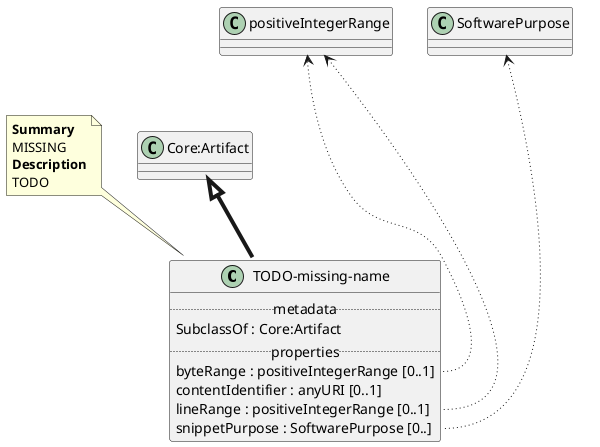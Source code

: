 @startuml
class TODO-missing-name {
.. metadata ..
    SubclassOf : Core:Artifact
.. properties ..
    byteRange : positiveIntegerRange [0..1]
    contentIdentifier : anyURI [0..1]
    lineRange : positiveIntegerRange [0..1]
    snippetPurpose : SoftwarePurpose [0..]
}
note top of TODO-missing-name
<b>Summary</b>
MISSING
<b>Description</b>
TODO
end note
"Core:Artifact" <|-[thickness=4]- "TODO-missing-name"
"positiveIntegerRange" <-[dotted]-- "TODO-missing-name::byteRange"
"positiveIntegerRange" <-[dotted]-- "TODO-missing-name::lineRange"
"SoftwarePurpose" <-[dotted]-- "TODO-missing-name::snippetPurpose"
@enduml
